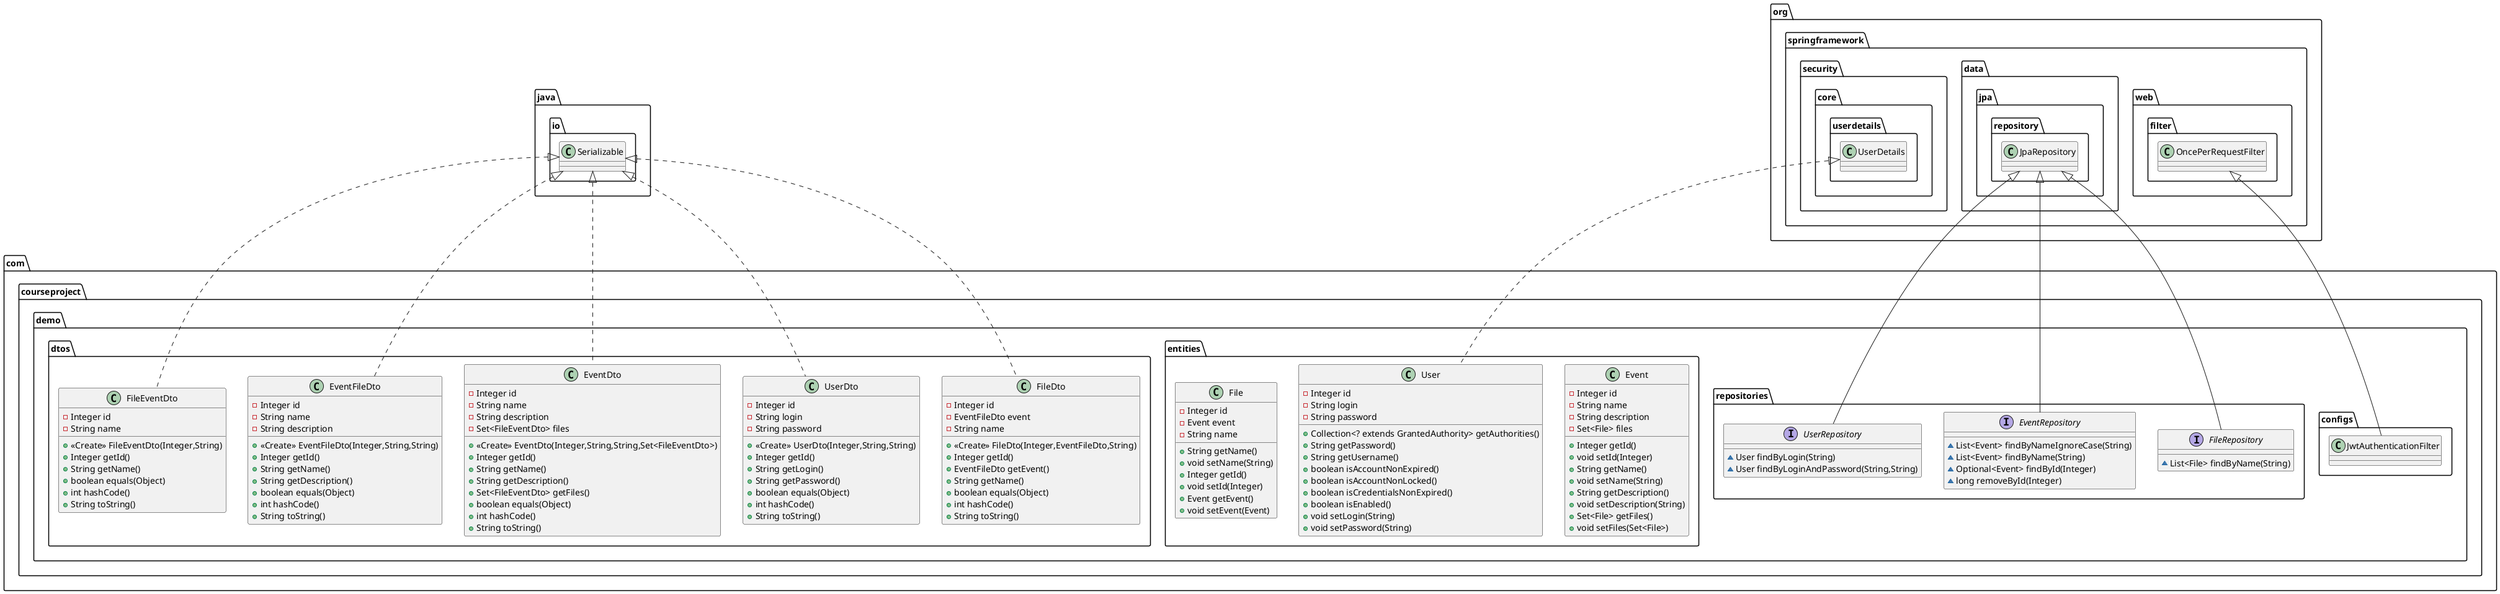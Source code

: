 @startuml
class com.courseproject.demo.dtos.FileDto {
- Integer id
- EventFileDto event
- String name
+ <<Create>> FileDto(Integer,EventFileDto,String)
+ Integer getId()
+ EventFileDto getEvent()
+ String getName()
+ boolean equals(Object)
+ int hashCode()
+ String toString()
}


interface com.courseproject.demo.repositories.FileRepository {
~ List<File> findByName(String)
}

class com.courseproject.demo.dtos.UserDto {
- Integer id
- String login
- String password
+ <<Create>> UserDto(Integer,String,String)
+ Integer getId()
+ String getLogin()
+ String getPassword()
+ boolean equals(Object)
+ int hashCode()
+ String toString()
}


class com.courseproject.demo.dtos.EventDto {
- Integer id
- String name
- String description
- Set<FileEventDto> files
+ <<Create>> EventDto(Integer,String,String,Set<FileEventDto>)
+ Integer getId()
+ String getName()
+ String getDescription()
+ Set<FileEventDto> getFiles()
+ boolean equals(Object)
+ int hashCode()
+ String toString()
}



class com.courseproject.demo.entities.Event {
- Integer id
- String name
- String description
- Set<File> files
+ Integer getId()
+ void setId(Integer)
+ String getName()
+ void setName(String)
+ String getDescription()
+ void setDescription(String)
+ Set<File> getFiles()
+ void setFiles(Set<File>)
}


interface com.courseproject.demo.repositories.EventRepository {
~ List<Event> findByNameIgnoreCase(String)
~ List<Event> findByName(String)
~ Optional<Event> findById(Integer)
~ long removeById(Integer)
}



class com.courseproject.demo.dtos.EventFileDto {
- Integer id
- String name
- String description
+ <<Create>> EventFileDto(Integer,String,String)
+ Integer getId()
+ String getName()
+ String getDescription()
+ boolean equals(Object)
+ int hashCode()
+ String toString()
}


interface com.courseproject.demo.repositories.UserRepository {
~ User findByLogin(String)
~ User findByLoginAndPassword(String,String)
}


class com.courseproject.demo.entities.User {
- Integer id
- String login
- String password
+ Collection<? extends GrantedAuthority> getAuthorities()
+ String getPassword()
+ String getUsername()
+ boolean isAccountNonExpired()
+ boolean isAccountNonLocked()
+ boolean isCredentialsNonExpired()
+ boolean isEnabled()
+ void setLogin(String)
+ void setPassword(String)
}


class com.courseproject.demo.entities.File {
- Integer id
- Event event
- String name
+ String getName()
+ void setName(String)
+ Integer getId()
+ void setId(Integer)
+ Event getEvent()
+ void setEvent(Event)
}


class com.courseproject.demo.dtos.FileEventDto {
- Integer id
- String name
+ <<Create>> FileEventDto(Integer,String)
+ Integer getId()
+ String getName()
+ boolean equals(Object)
+ int hashCode()
+ String toString()
}

java.io.Serializable <|.. com.courseproject.demo.dtos.FileDto
org.springframework.data.jpa.repository.JpaRepository <|-- com.courseproject.demo.repositories.FileRepository
java.io.Serializable <|.. com.courseproject.demo.dtos.UserDto
java.io.Serializable <|.. com.courseproject.demo.dtos.EventDto
org.springframework.web.filter.OncePerRequestFilter <|-- com.courseproject.demo.configs.JwtAuthenticationFilter
org.springframework.data.jpa.repository.JpaRepository <|-- com.courseproject.demo.repositories.EventRepository
java.io.Serializable <|.. com.courseproject.demo.dtos.EventFileDto
org.springframework.data.jpa.repository.JpaRepository <|-- com.courseproject.demo.repositories.UserRepository
org.springframework.security.core.userdetails.UserDetails <|.. com.courseproject.demo.entities.User
java.io.Serializable <|.. com.courseproject.demo.dtos.FileEventDto
@enduml